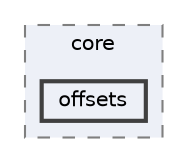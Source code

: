 digraph "build/zephyr/CMakeFiles/offsets.dir/arch/arm/core/offsets"
{
 // LATEX_PDF_SIZE
  bgcolor="transparent";
  edge [fontname=Helvetica,fontsize=10,labelfontname=Helvetica,labelfontsize=10];
  node [fontname=Helvetica,fontsize=10,shape=box,height=0.2,width=0.4];
  compound=true
  subgraph clusterdir_7562c5e6f0fa09e11b380cdb542eedbc {
    graph [ bgcolor="#edf0f7", pencolor="grey50", label="core", fontname=Helvetica,fontsize=10 style="filled,dashed", URL="dir_7562c5e6f0fa09e11b380cdb542eedbc.html",tooltip=""]
  dir_1a7b97d524752ec2d2b928d2d8c52a51 [label="offsets", fillcolor="#edf0f7", color="grey25", style="filled,bold", URL="dir_1a7b97d524752ec2d2b928d2d8c52a51.html",tooltip=""];
  }
}
